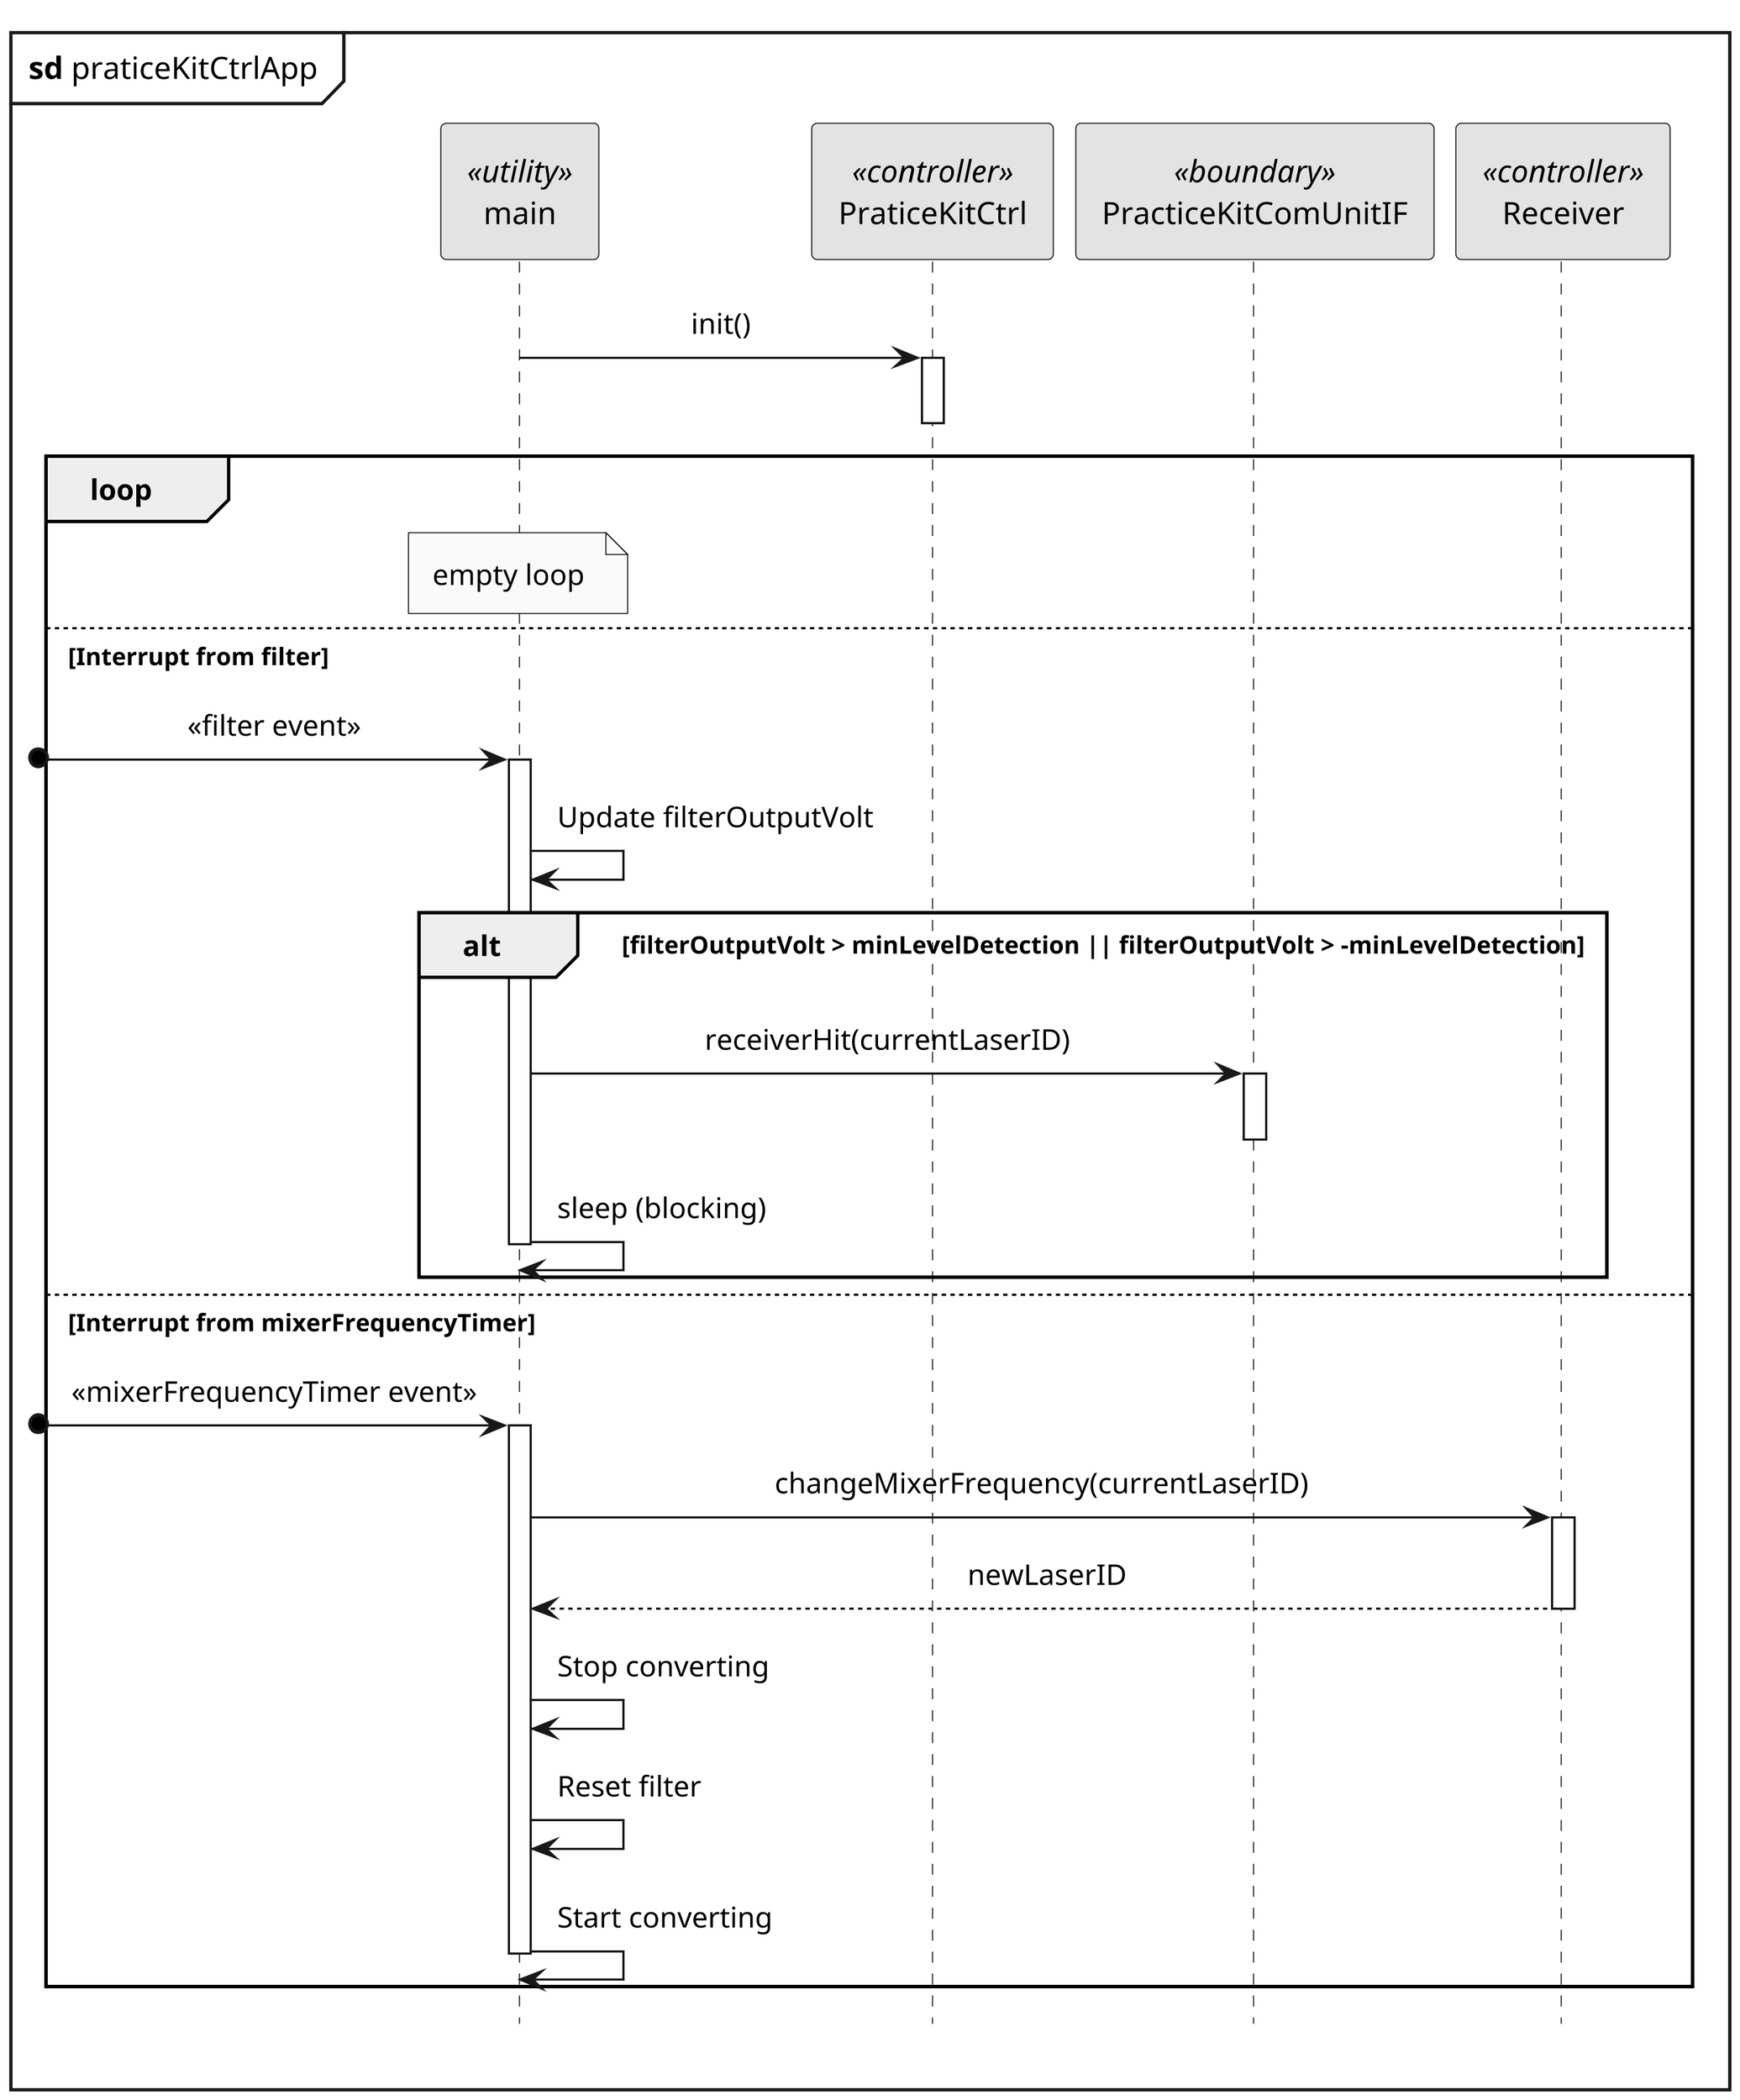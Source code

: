 @startuml practiceKitCtrlApp_sd

hide footbox

skinparam {
    monochrome true
    dpi 300
    padding 5
    sequenceMessageAlign center
    packageStyle frame
    shadowing false
    'backgroundColor transparent
}

mainframe **sd** praticeKitCtrlApp

participant main <<utility>>
participant PraticeKitCtrl <<controller>>
participant PracticeKitComUnitIF <<boundary>>
participant Receiver <<controller>>

main -> PraticeKitCtrl++: init()
deactivate PraticeKitCtrl

loop

    note over main : empty loop

    else Interrupt from filter
    [o-> main: <<filter event>>
    activate main

    main -> main: Update filterOutputVolt

    alt filterOutputVolt > minLevelDetection || filterOutputVolt > -minLevelDetection
        main -> PracticeKitComUnitIF++: receiverHit(currentLaserID)
        deactivate PracticeKitComUnitIF
        main -> main: sleep (blocking)
        deactivate main
    end

    else Interrupt from mixerFrequencyTimer
    [o-> main: <<mixerFrequencyTimer event>>
    activate main
    main -> Receiver++: changeMixerFrequency(currentLaserID)
    return newLaserID
    main -> main: Stop converting
    main -> main: Reset filter
    main -> main: Start converting
    deactivate main
    deactivate Receiver
end

@enduml